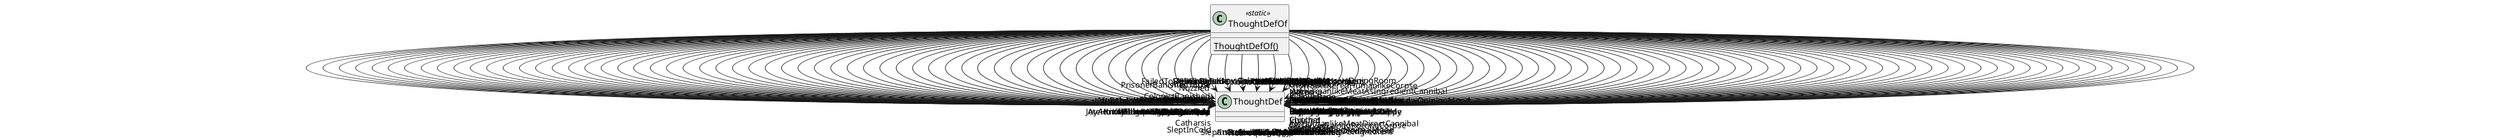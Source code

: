 @startuml
class ThoughtDefOf <<static>> {
    {static} ThoughtDefOf()
}
ThoughtDefOf --> "AteRawFood" ThoughtDef
ThoughtDefOf --> "AteAwfulMeal" ThoughtDef
ThoughtDefOf --> "AteFineMeal" ThoughtDef
ThoughtDefOf --> "AteLavishMeal" ThoughtDef
ThoughtDefOf --> "AteHumanlikeMeatDirect" ThoughtDef
ThoughtDefOf --> "AteHumanlikeMeatDirectCannibal" ThoughtDef
ThoughtDefOf --> "AteHumanlikeMeatAsIngredient" ThoughtDef
ThoughtDefOf --> "AteHumanlikeMeatAsIngredientCannibal" ThoughtDef
ThoughtDefOf --> "AteInsectMeatDirect" ThoughtDef
ThoughtDefOf --> "AteInsectMeatAsIngredient" ThoughtDef
ThoughtDefOf --> "AteCorpse" ThoughtDef
ThoughtDefOf --> "AteRottenFood" ThoughtDef
ThoughtDefOf --> "AteFoodInappropriateForTitle" ThoughtDef
ThoughtDefOf --> "SleptInBedroom" ThoughtDef
ThoughtDefOf --> "SleptInBarracks" ThoughtDef
ThoughtDefOf --> "SleptOutside" ThoughtDef
ThoughtDefOf --> "SleptOnGround" ThoughtDef
ThoughtDefOf --> "SleptInCold" ThoughtDef
ThoughtDefOf --> "SleptInHeat" ThoughtDef
ThoughtDefOf --> "SleepDisturbed" ThoughtDef
ThoughtDefOf --> "ReignedInThroneroom" ThoughtDef
ThoughtDefOf --> "WasImprisoned" ThoughtDef
ThoughtDefOf --> "NewColonyOptimism" ThoughtDef
ThoughtDefOf --> "AteWithoutTable" ThoughtDef
ThoughtDefOf --> "AteInImpressiveDiningRoom" ThoughtDef
ThoughtDefOf --> "JoyActivityInImpressiveRecRoom" ThoughtDef
ThoughtDefOf --> "Catharsis" ThoughtDef
ThoughtDefOf --> "MyOrganHarvested" ThoughtDef
ThoughtDefOf --> "KnowColonistDied" ThoughtDef
ThoughtDefOf --> "KnowPrisonerDiedInnocent" ThoughtDef
ThoughtDefOf --> "KnowGuestOrganHarvested" ThoughtDef
ThoughtDefOf --> "KnowColonistOrganHarvested" ThoughtDef
ThoughtDefOf --> "KnowGuestExecuted" ThoughtDef
ThoughtDefOf --> "KnowColonistExecuted" ThoughtDef
ThoughtDefOf --> "KnowPrisonerSold" ThoughtDef
ThoughtDefOf --> "FreedFromSlavery" ThoughtDef
ThoughtDefOf --> "ReleasedHealthyPrisoner" ThoughtDef
ThoughtDefOf --> "SoldMyBondedAnimalMood" ThoughtDef
ThoughtDefOf --> "WitnessedDeathNonAlly" ThoughtDef
ThoughtDefOf --> "WitnessedDeathAlly" ThoughtDef
ThoughtDefOf --> "WitnessedDeathBloodlust" ThoughtDef
ThoughtDefOf --> "WitnessedDeathFamily" ThoughtDef
ThoughtDefOf --> "KilledHumanlikeBloodlust" ThoughtDef
ThoughtDefOf --> "ButcheredHumanlikeCorpse" ThoughtDef
ThoughtDefOf --> "KnowButcheredHumanlikeCorpse" ThoughtDef
ThoughtDefOf --> "ObservedLayingRottingCorpse" ThoughtDef
ThoughtDefOf --> "ObservedLayingCorpse" ThoughtDef
ThoughtDefOf --> "RapportBuilt" ThoughtDef
ThoughtDefOf --> "Nuzzled" ThoughtDef
ThoughtDefOf --> "ArtifactMoodBoost" ThoughtDef
ThoughtDefOf --> "KnowBuriedInSarcophagus" ThoughtDef
ThoughtDefOf --> "DebugGood" ThoughtDef
ThoughtDefOf --> "DebugBad" ThoughtDef
ThoughtDefOf --> "ColonistBanished" ThoughtDef
ThoughtDefOf --> "ColonistBanishedToDie" ThoughtDef
ThoughtDefOf --> "PrisonerBanishedToDie" ThoughtDef
ThoughtDefOf --> "BondedAnimalBanished" ThoughtDef
ThoughtDefOf --> "FailedToRescueRelative" ThoughtDef
ThoughtDefOf --> "RescuedRelative" ThoughtDef
ThoughtDefOf --> "Rescued" ThoughtDef
ThoughtDefOf --> "DecreeMet" ThoughtDef
ThoughtDefOf --> "KillThirst" ThoughtDef
ThoughtDefOf --> "JealousRage" ThoughtDef
ThoughtDefOf --> "ColonistLost" ThoughtDef
ThoughtDefOf --> "PawnWithGoodOpinionLost" ThoughtDef
ThoughtDefOf --> "PawnWithBadOpinionLost" ThoughtDef
ThoughtDefOf --> "ApparelDamaged" ThoughtDef
ThoughtDefOf --> "Naked" ThoughtDef
ThoughtDefOf --> "ClothedNudist" ThoughtDef
ThoughtDefOf --> "DeadMansApparel" ThoughtDef
ThoughtDefOf --> "HumanLeatherApparelSad" ThoughtDef
ThoughtDefOf --> "HumanLeatherApparelHappy" ThoughtDef
ThoughtDefOf --> "DecreeUnmet" ThoughtDef
ThoughtDefOf --> "Chitchat" ThoughtDef
ThoughtDefOf --> "PawnWithGoodOpinionDied" ThoughtDef
ThoughtDefOf --> "PawnWithBadOpinionDied" ThoughtDef
ThoughtDefOf --> "HadAngeringFight" ThoughtDef
ThoughtDefOf --> "HadCatharticFight" ThoughtDef
ThoughtDefOf --> "HarmedMe" ThoughtDef
ThoughtDefOf --> "BotchedMySurgery" ThoughtDef
ThoughtDefOf --> "CheatedOnMe" ThoughtDef
ThoughtDefOf --> "RebuffedMyRomanceAttempt" ThoughtDef
ThoughtDefOf --> "FailedRomanceAttemptOnMe" ThoughtDef
ThoughtDefOf --> "FailedRomanceAttemptOnMeLowOpinionMood" ThoughtDef
ThoughtDefOf --> "BrokeUpWithMe" ThoughtDef
ThoughtDefOf --> "DivorcedMe" ThoughtDef
ThoughtDefOf --> "RejectedMyProposal" ThoughtDef
ThoughtDefOf --> "RejectedMyProposalMood" ThoughtDef
ThoughtDefOf --> "IRejectedTheirProposal" ThoughtDef
ThoughtDefOf --> "GotMarried" ThoughtDef
ThoughtDefOf --> "HoneymoonPhase" ThoughtDef
ThoughtDefOf --> "RescuedMe" ThoughtDef
ThoughtDefOf --> "RescuedMeByOfferingHelp" ThoughtDef
ThoughtDefOf --> "RecruitedMe" ThoughtDef
ThoughtDefOf --> "AttendedWedding" ThoughtDef
ThoughtDefOf --> "AttendedParty" ThoughtDef
ThoughtDefOf --> "AttendedConcert" ThoughtDef
ThoughtDefOf --> "HeldConcert" ThoughtDef
ThoughtDefOf --> "TerribleSpeech" ThoughtDef
ThoughtDefOf --> "UninspiringSpeech" ThoughtDef
ThoughtDefOf --> "EncouragingSpeech" ThoughtDef
ThoughtDefOf --> "InspirationalSpeech" ThoughtDef
ThoughtDefOf --> "CrashedTogether" ThoughtDef
ThoughtDefOf --> "Insulted" ThoughtDef
ThoughtDefOf --> "KindWords" ThoughtDef
ThoughtDefOf --> "GotSomeLovin" ThoughtDef
ThoughtDefOf --> "KilledMyFriend" ThoughtDef
ThoughtDefOf --> "KilledMyRival" ThoughtDef
ThoughtDefOf --> "DefeatedHostileFactionLeader" ThoughtDef
ThoughtDefOf --> "DefeatedMechCluster" ThoughtDef
ThoughtDefOf --> "ForcedMeToTakeDrugs" ThoughtDef
ThoughtDefOf --> "ForcedMeToTakeLuciferium" ThoughtDef
ThoughtDefOf --> "OtherTravelerDied" ThoughtDef
ThoughtDefOf --> "OtherTravelerArrested" ThoughtDef
ThoughtDefOf --> "OtherTravelerSurgicallyViolated" ThoughtDef
ThoughtDefOf --> "NeuroquakeEcho" ThoughtDef
@enduml
